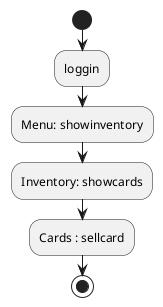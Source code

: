 @startuml
start
:loggin;
:Menu: showinventory;
:Inventory: showcards;
:Cards : sellcard;
stop
@enduml